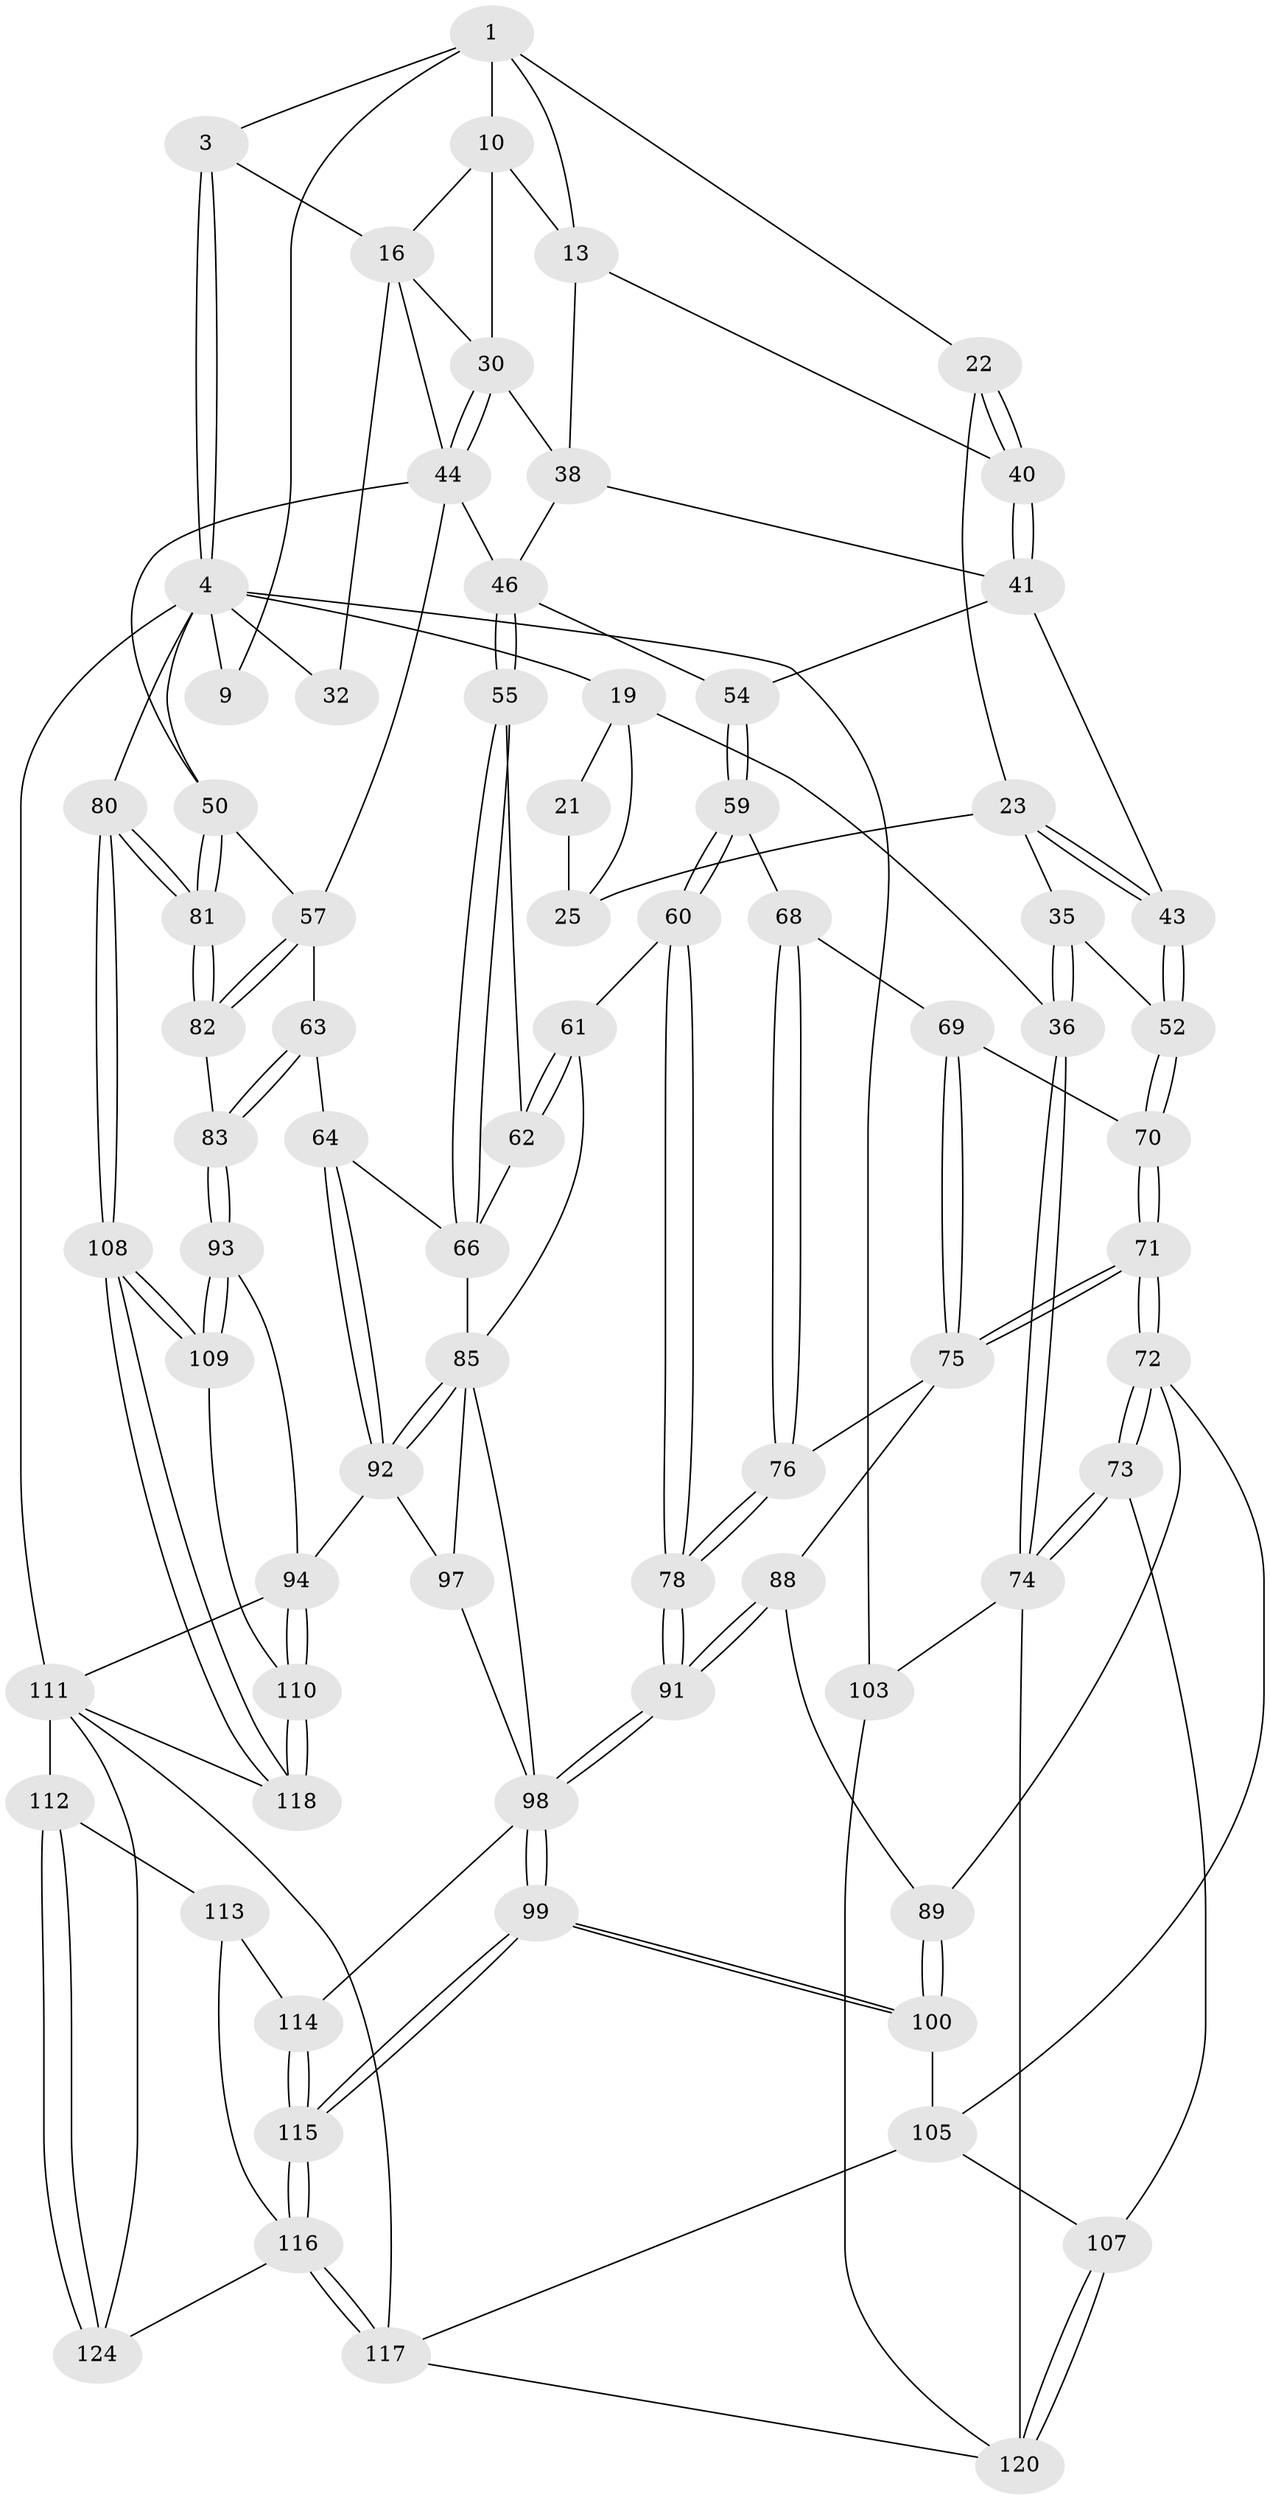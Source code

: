 // original degree distribution, {3: 0.015873015873015872, 4: 0.21428571428571427, 6: 0.1984126984126984, 5: 0.5714285714285714}
// Generated by graph-tools (version 1.1) at 2025/21/03/04/25 18:21:23]
// undirected, 75 vertices, 179 edges
graph export_dot {
graph [start="1"]
  node [color=gray90,style=filled];
  1 [pos="+0.5732053735444399+0",super="+2+7"];
  3 [pos="+1+0"];
  4 [pos="+1+0",super="+49+5+79"];
  9 [pos="+0.2542924334934915+0.11935772306902097"];
  10 [pos="+0.6161981814103087+0",super="+15+11"];
  13 [pos="+0.5445039300959768+0.2607597766719739",super="+14"];
  16 [pos="+0.8322257200740095+0.18890717329913112",super="+17+29"];
  19 [pos="+0+0",super="+37+20"];
  21 [pos="+0.12269275637138476+0.13255608560230678"];
  22 [pos="+0.2647269999624094+0.2895579969541515"];
  23 [pos="+0.22455872314409447+0.3261124391943981",super="+24"];
  25 [pos="+0.11611367046573205+0.1835310824743481",super="+27"];
  30 [pos="+0.7776557693067305+0.33861615259884104",super="+31"];
  32 [pos="+1+0.3203387842630815"];
  35 [pos="+0.11261866187070844+0.441096141326576"];
  36 [pos="+0+0.5161176288140323"];
  38 [pos="+0.6093340313557003+0.3753443068768285",super="+39"];
  40 [pos="+0.41091561484427747+0.37115329606503317"];
  41 [pos="+0.4171862761291177+0.418677550696494",super="+42"];
  43 [pos="+0.3142961776479845+0.4208655799543555"];
  44 [pos="+0.7823769497357067+0.39743120055480186",super="+48+45"];
  46 [pos="+0.7282195059149711+0.4639525323560972",super="+47"];
  50 [pos="+1+0.5732531596290028",super="+51"];
  52 [pos="+0.16803844247421187+0.47950027929070804"];
  54 [pos="+0.41210147475460684+0.464568066351204"];
  55 [pos="+0.6917530276773265+0.5102434214604756",super="+56"];
  57 [pos="+0.8469994724210806+0.5564245063903115",super="+58"];
  59 [pos="+0.41221775262823823+0.4886625994631894"];
  60 [pos="+0.4872761222633919+0.5829323704413338"];
  61 [pos="+0.48797950600646317+0.5829832594743944"];
  62 [pos="+0.5387473845023178+0.5704040021096264"];
  63 [pos="+0.809638769087792+0.5704471751300983"];
  64 [pos="+0.7627599876925764+0.6210833168542107",super="+65"];
  66 [pos="+0.6715062022906543+0.5475008487678148",super="+67"];
  68 [pos="+0.3440233501114657+0.5202374609601071"];
  69 [pos="+0.29500046505259797+0.5375991344591837"];
  70 [pos="+0.18117660385132217+0.493174107990102"];
  71 [pos="+0.1918061133058872+0.655430672510015"];
  72 [pos="+0.17761864892289916+0.6805086742194496",super="+90"];
  73 [pos="+0+0.6742238735065622"];
  74 [pos="+0+0.647590275047291",super="+102"];
  75 [pos="+0.2821982265203748+0.6134002140296658",super="+77"];
  76 [pos="+0.34469884034200576+0.6179323253040908"];
  78 [pos="+0.4576671457526978+0.628667762211527"];
  80 [pos="+1+0.9436509810162602"];
  81 [pos="+1+0.6022594883590043"];
  82 [pos="+1+0.6361344310238528"];
  83 [pos="+0.8865527300082355+0.7283606544469547"];
  85 [pos="+0.636594927884827+0.642217949783782",super="+86"];
  88 [pos="+0.3185393208448629+0.6685189994780941"];
  89 [pos="+0.3177245392509201+0.6699292135364404"];
  91 [pos="+0.43394394863925095+0.6768863948544146"];
  92 [pos="+0.7499575107187402+0.719998806375294",super="+96"];
  93 [pos="+0.8781726317295304+0.7396470123192967"];
  94 [pos="+0.832940960381368+0.7646319232345183",super="+95"];
  97 [pos="+0.6822627512181725+0.7661482031977195"];
  98 [pos="+0.4331474975383679+0.7044883954600555",super="+101"];
  99 [pos="+0.36404335437646906+0.8220206331547681"];
  100 [pos="+0.29218450489580766+0.7902989719541458"];
  103 [pos="+0+1"];
  105 [pos="+0.2345221325507697+0.7876285907857233",super="+106"];
  107 [pos="+0.18529692434211087+0.8370944809265224"];
  108 [pos="+1+0.9018379898803346"];
  109 [pos="+1+0.8776900425888121"];
  110 [pos="+0.8828950543102301+0.8545933624929071"];
  111 [pos="+0.7526243262094967+0.8674543209683447",super="+119"];
  112 [pos="+0.6935967849172803+0.9019469481713039"];
  113 [pos="+0.586860408349692+0.8678683241982877"];
  114 [pos="+0.5628787375391661+0.8419823804468615"];
  115 [pos="+0.4120795861540935+0.9212164944608193"];
  116 [pos="+0.4082588985196736+0.9377695424311308",super="+123"];
  117 [pos="+0.3633877215880634+1",super="+121"];
  118 [pos="+0.8443899447360711+0.9592768196789819"];
  120 [pos="+0.13985453387879426+0.8834188140216552",super="+122"];
  124 [pos="+0.6646447584905453+1"];
  1 -- 10;
  1 -- 3;
  1 -- 22;
  1 -- 9;
  1 -- 13;
  3 -- 4;
  3 -- 4;
  3 -- 16;
  4 -- 32;
  4 -- 50;
  4 -- 9;
  4 -- 19;
  4 -- 103 [weight=2];
  4 -- 80;
  4 -- 111;
  10 -- 16;
  10 -- 13;
  10 -- 30;
  13 -- 38;
  13 -- 40;
  16 -- 32 [weight=2];
  16 -- 44;
  16 -- 30;
  19 -- 36;
  19 -- 25;
  19 -- 21;
  21 -- 25;
  22 -- 23;
  22 -- 40;
  22 -- 40;
  23 -- 43;
  23 -- 43;
  23 -- 25 [weight=2];
  23 -- 35;
  30 -- 44;
  30 -- 44;
  30 -- 38;
  35 -- 36;
  35 -- 36;
  35 -- 52;
  36 -- 74;
  36 -- 74;
  38 -- 41;
  38 -- 46;
  40 -- 41;
  40 -- 41;
  41 -- 43;
  41 -- 54;
  43 -- 52;
  43 -- 52;
  44 -- 57;
  44 -- 46;
  44 -- 50;
  46 -- 55 [weight=2];
  46 -- 55;
  46 -- 54;
  50 -- 81;
  50 -- 81;
  50 -- 57;
  52 -- 70;
  52 -- 70;
  54 -- 59;
  54 -- 59;
  55 -- 66;
  55 -- 66;
  55 -- 62;
  57 -- 82;
  57 -- 82;
  57 -- 63;
  59 -- 60;
  59 -- 60;
  59 -- 68;
  60 -- 61;
  60 -- 78;
  60 -- 78;
  61 -- 62;
  61 -- 62;
  61 -- 85;
  62 -- 66;
  63 -- 64;
  63 -- 83;
  63 -- 83;
  64 -- 92;
  64 -- 92;
  64 -- 66 [weight=2];
  66 -- 85;
  68 -- 69;
  68 -- 76;
  68 -- 76;
  69 -- 70;
  69 -- 75;
  69 -- 75;
  70 -- 71;
  70 -- 71;
  71 -- 72;
  71 -- 72;
  71 -- 75;
  71 -- 75;
  72 -- 73;
  72 -- 73;
  72 -- 89;
  72 -- 105;
  73 -- 74;
  73 -- 74;
  73 -- 107;
  74 -- 120;
  74 -- 103;
  75 -- 88;
  75 -- 76;
  76 -- 78;
  76 -- 78;
  78 -- 91;
  78 -- 91;
  80 -- 81;
  80 -- 81;
  80 -- 108;
  80 -- 108;
  81 -- 82;
  81 -- 82;
  82 -- 83;
  83 -- 93;
  83 -- 93;
  85 -- 92;
  85 -- 92;
  85 -- 97;
  85 -- 98;
  88 -- 89;
  88 -- 91;
  88 -- 91;
  89 -- 100;
  89 -- 100;
  91 -- 98;
  91 -- 98;
  92 -- 97;
  92 -- 94;
  93 -- 94;
  93 -- 109;
  93 -- 109;
  94 -- 110;
  94 -- 110;
  94 -- 111;
  97 -- 98;
  98 -- 99;
  98 -- 99;
  98 -- 114;
  99 -- 100;
  99 -- 100;
  99 -- 115;
  99 -- 115;
  100 -- 105;
  103 -- 120;
  105 -- 107;
  105 -- 117;
  107 -- 120;
  107 -- 120;
  108 -- 109;
  108 -- 109;
  108 -- 118;
  108 -- 118;
  109 -- 110;
  110 -- 118;
  110 -- 118;
  111 -- 112;
  111 -- 124;
  111 -- 118;
  111 -- 117;
  112 -- 113;
  112 -- 124;
  112 -- 124;
  113 -- 114;
  113 -- 116;
  114 -- 115;
  114 -- 115;
  115 -- 116;
  115 -- 116;
  116 -- 117;
  116 -- 117;
  116 -- 124;
  117 -- 120;
}
